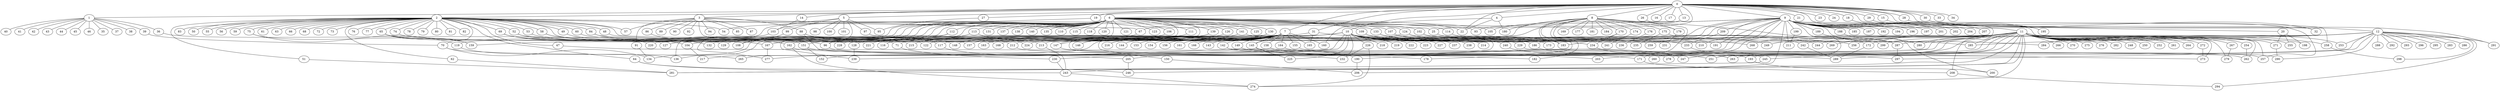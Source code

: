 
graph graphname {
    0 -- 1
0 -- 2
0 -- 3
0 -- 4
0 -- 5
0 -- 6
0 -- 7
0 -- 8
0 -- 9
0 -- 10
0 -- 11
0 -- 12
0 -- 13
0 -- 14
0 -- 15
0 -- 16
0 -- 17
0 -- 18
0 -- 19
0 -- 20
0 -- 21
0 -- 22
0 -- 23
0 -- 24
0 -- 25
0 -- 26
0 -- 27
0 -- 28
0 -- 29
0 -- 30
0 -- 31
0 -- 32
0 -- 33
0 -- 34
1 -- 35
1 -- 36
1 -- 37
1 -- 38
1 -- 39
1 -- 40
1 -- 41
1 -- 42
1 -- 43
1 -- 44
1 -- 45
1 -- 46
2 -- 47
2 -- 48
2 -- 49
2 -- 50
2 -- 51
2 -- 52
2 -- 53
2 -- 54
2 -- 55
2 -- 56
2 -- 57
2 -- 58
2 -- 59
2 -- 60
2 -- 61
2 -- 62
2 -- 63
2 -- 64
2 -- 65
2 -- 66
2 -- 67
2 -- 68
2 -- 69
2 -- 70
2 -- 71
2 -- 72
2 -- 73
2 -- 74
2 -- 75
2 -- 76
2 -- 77
2 -- 78
2 -- 79
2 -- 80
2 -- 81
2 -- 82
2 -- 83
2 -- 84
2 -- 25
2 -- 268
3 -- 85
3 -- 86
3 -- 87
3 -- 88
3 -- 89
3 -- 90
3 -- 91
3 -- 92
3 -- 93
3 -- 94
3 -- 157
3 -- 57
4 -- 180
4 -- 160
4 -- 22
5 -- 96
5 -- 98
5 -- 99
5 -- 100
5 -- 101
5 -- 97
5 -- 95
5 -- 136
6 -- 128
6 -- 130
6 -- 131
6 -- 132
6 -- 133
6 -- 134
6 -- 129
6 -- 136
6 -- 137
6 -- 138
6 -- 139
6 -- 140
6 -- 141
6 -- 135
6 -- 102
6 -- 103
6 -- 104
6 -- 105
6 -- 106
6 -- 107
6 -- 108
6 -- 109
6 -- 110
6 -- 111
6 -- 112
6 -- 113
6 -- 114
6 -- 115
6 -- 116
6 -- 117
6 -- 118
6 -- 119
6 -- 120
6 -- 121
6 -- 122
6 -- 123
6 -- 124
6 -- 125
6 -- 126
6 -- 127
7 -- 142
7 -- 143
7 -- 144
7 -- 145
7 -- 146
7 -- 147
7 -- 148
7 -- 149
7 -- 150
7 -- 151
7 -- 152
7 -- 153
7 -- 154
7 -- 155
7 -- 156
7 -- 157
7 -- 158
7 -- 159
7 -- 160
7 -- 161
7 -- 162
7 -- 163
7 -- 164
7 -- 165
7 -- 166
8 -- 167
8 -- 168
8 -- 169
8 -- 170
8 -- 171
8 -- 172
8 -- 173
8 -- 174
8 -- 175
8 -- 176
8 -- 177
8 -- 178
8 -- 179
8 -- 180
8 -- 181
8 -- 182
8 -- 183
8 -- 184
9 -- 185
9 -- 186
9 -- 187
9 -- 188
9 -- 189
9 -- 190
9 -- 191
9 -- 192
9 -- 193
9 -- 194
9 -- 195
9 -- 196
9 -- 197
9 -- 198
9 -- 199
9 -- 200
9 -- 201
9 -- 202
9 -- 203
9 -- 204
9 -- 205
9 -- 206
9 -- 207
9 -- 208
9 -- 209
9 -- 210
9 -- 211
9 -- 212
9 -- 213
9 -- 93
9 -- 105
10 -- 214
10 -- 215
10 -- 216
10 -- 217
10 -- 218
10 -- 219
10 -- 220
10 -- 221
10 -- 222
10 -- 223
10 -- 224
10 -- 225
10 -- 226
10 -- 227
10 -- 228
10 -- 229
10 -- 230
10 -- 231
10 -- 232
10 -- 233
10 -- 234
10 -- 235
10 -- 236
10 -- 237
10 -- 238
10 -- 239
10 -- 240
10 -- 241
11 -- 256
11 -- 258
11 -- 259
11 -- 260
11 -- 261
11 -- 262
11 -- 257
11 -- 264
11 -- 265
11 -- 266
11 -- 267
11 -- 268
11 -- 269
11 -- 270
11 -- 271
11 -- 272
11 -- 273
11 -- 274
11 -- 275
11 -- 276
11 -- 277
11 -- 278
11 -- 279
11 -- 280
11 -- 281
11 -- 282
11 -- 263
11 -- 242
11 -- 243
11 -- 244
11 -- 245
11 -- 246
11 -- 247
11 -- 248
11 -- 249
11 -- 250
11 -- 251
11 -- 252
11 -- 253
11 -- 254
11 -- 255
11 -- 285
11 -- 172
12 -- 288
12 -- 290
12 -- 291
12 -- 292
12 -- 293
12 -- 294
12 -- 289
12 -- 296
12 -- 297
12 -- 298
12 -- 295
12 -- 299
12 -- 283
12 -- 284
12 -- 285
12 -- 286
12 -- 287
12 -- 253
13 -- 67
14 -- 103
15 -- 32
18 -- 195
19 -- 54
19 -- 22
20 -- 198
20 -- 255
20 -- 271
25 -- 287
26 -- 179
27 -- 95
28 -- 258
29 -- 257
30 -- 291
31 -- 165
31 -- 96
31 -- 183
36 -- 220
39 -- 70
47 -- 262
48 -- 259
49 -- 215
51 -- 281
52 -- 212
52 -- 132
53 -- 96
58 -- 221
58 -- 162
60 -- 213
62 -- 281
64 -- 246
64 -- 243
65 -- 159
65 -- 148
65 -- 127
67 -- 71
69 -- 151
69 -- 104
69 -- 228
70 -- 134
70 -- 265
71 -- 230
74 -- 167
75 -- 119
75 -- 159
84 -- 186
84 -- 168
86 -- 129
88 -- 290
88 -- 122
88 -- 117
91 -- 134
96 -- 205
97 -- 249
99 -- 108
102 -- 256
102 -- 299
103 -- 277
104 -- 217
106 -- 215
107 -- 183
107 -- 191
109 -- 210
109 -- 186
111 -- 122
112 -- 239
112 -- 116
113 -- 128
113 -- 224
114 -- 285
117 -- 190
119 -- 136
124 -- 244
124 -- 145
124 -- 269
126 -- 147
128 -- 239
130 -- 146
130 -- 289
133 -- 242
133 -- 173
139 -- 163
139 -- 148
141 -- 173
141 -- 216
142 -- 203
142 -- 182
145 -- 225
145 -- 278
147 -- 178
149 -- 171
150 -- 206
151 -- 260
151 -- 152
155 -- 257
158 -- 247
162 -- 274
162 -- 232
164 -- 251
167 -- 277
170 -- 183
170 -- 234
171 -- 208
172 -- 289
174 -- 241
175 -- 284
175 -- 235
176 -- 236
179 -- 231
186 -- 193
188 -- 280
189 -- 287
190 -- 206
193 -- 200
199 -- 211
205 -- 246
208 -- 294
209 -- 233
212 -- 297
213 -- 243
226 -- 274
226 -- 232
229 -- 273
230 -- 243
233 -- 245
234 -- 247
240 -- 263
242 -- 289
243 -- 274
245 -- 281
254 -- 262
258 -- 298
267 -- 279
271 -- 290
272 -- 273
287 -- 297

}
